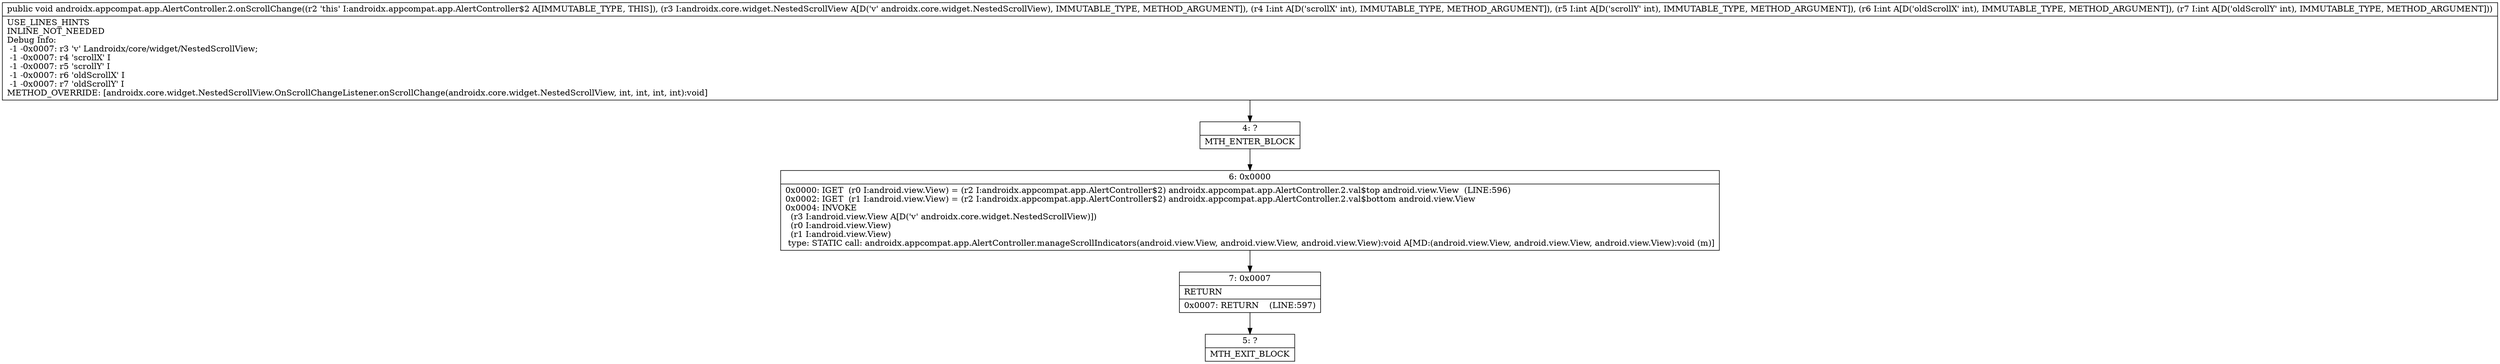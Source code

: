 digraph "CFG forandroidx.appcompat.app.AlertController.2.onScrollChange(Landroidx\/core\/widget\/NestedScrollView;IIII)V" {
Node_4 [shape=record,label="{4\:\ ?|MTH_ENTER_BLOCK\l}"];
Node_6 [shape=record,label="{6\:\ 0x0000|0x0000: IGET  (r0 I:android.view.View) = (r2 I:androidx.appcompat.app.AlertController$2) androidx.appcompat.app.AlertController.2.val$top android.view.View  (LINE:596)\l0x0002: IGET  (r1 I:android.view.View) = (r2 I:androidx.appcompat.app.AlertController$2) androidx.appcompat.app.AlertController.2.val$bottom android.view.View \l0x0004: INVOKE  \l  (r3 I:android.view.View A[D('v' androidx.core.widget.NestedScrollView)])\l  (r0 I:android.view.View)\l  (r1 I:android.view.View)\l type: STATIC call: androidx.appcompat.app.AlertController.manageScrollIndicators(android.view.View, android.view.View, android.view.View):void A[MD:(android.view.View, android.view.View, android.view.View):void (m)]\l}"];
Node_7 [shape=record,label="{7\:\ 0x0007|RETURN\l|0x0007: RETURN    (LINE:597)\l}"];
Node_5 [shape=record,label="{5\:\ ?|MTH_EXIT_BLOCK\l}"];
MethodNode[shape=record,label="{public void androidx.appcompat.app.AlertController.2.onScrollChange((r2 'this' I:androidx.appcompat.app.AlertController$2 A[IMMUTABLE_TYPE, THIS]), (r3 I:androidx.core.widget.NestedScrollView A[D('v' androidx.core.widget.NestedScrollView), IMMUTABLE_TYPE, METHOD_ARGUMENT]), (r4 I:int A[D('scrollX' int), IMMUTABLE_TYPE, METHOD_ARGUMENT]), (r5 I:int A[D('scrollY' int), IMMUTABLE_TYPE, METHOD_ARGUMENT]), (r6 I:int A[D('oldScrollX' int), IMMUTABLE_TYPE, METHOD_ARGUMENT]), (r7 I:int A[D('oldScrollY' int), IMMUTABLE_TYPE, METHOD_ARGUMENT]))  | USE_LINES_HINTS\lINLINE_NOT_NEEDED\lDebug Info:\l  \-1 \-0x0007: r3 'v' Landroidx\/core\/widget\/NestedScrollView;\l  \-1 \-0x0007: r4 'scrollX' I\l  \-1 \-0x0007: r5 'scrollY' I\l  \-1 \-0x0007: r6 'oldScrollX' I\l  \-1 \-0x0007: r7 'oldScrollY' I\lMETHOD_OVERRIDE: [androidx.core.widget.NestedScrollView.OnScrollChangeListener.onScrollChange(androidx.core.widget.NestedScrollView, int, int, int, int):void]\l}"];
MethodNode -> Node_4;Node_4 -> Node_6;
Node_6 -> Node_7;
Node_7 -> Node_5;
}

